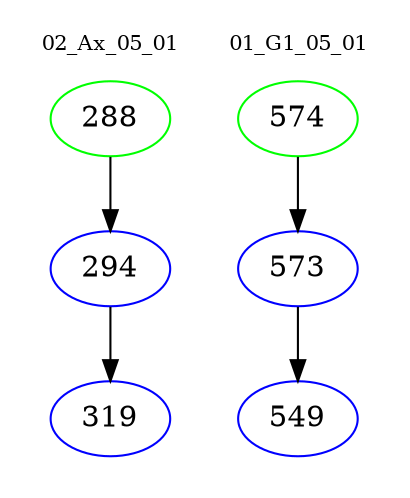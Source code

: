 digraph{
subgraph cluster_0 {
color = white
label = "02_Ax_05_01";
fontsize=10;
T0_288 [label="288", color="green"]
T0_288 -> T0_294 [color="black"]
T0_294 [label="294", color="blue"]
T0_294 -> T0_319 [color="black"]
T0_319 [label="319", color="blue"]
}
subgraph cluster_1 {
color = white
label = "01_G1_05_01";
fontsize=10;
T1_574 [label="574", color="green"]
T1_574 -> T1_573 [color="black"]
T1_573 [label="573", color="blue"]
T1_573 -> T1_549 [color="black"]
T1_549 [label="549", color="blue"]
}
}
